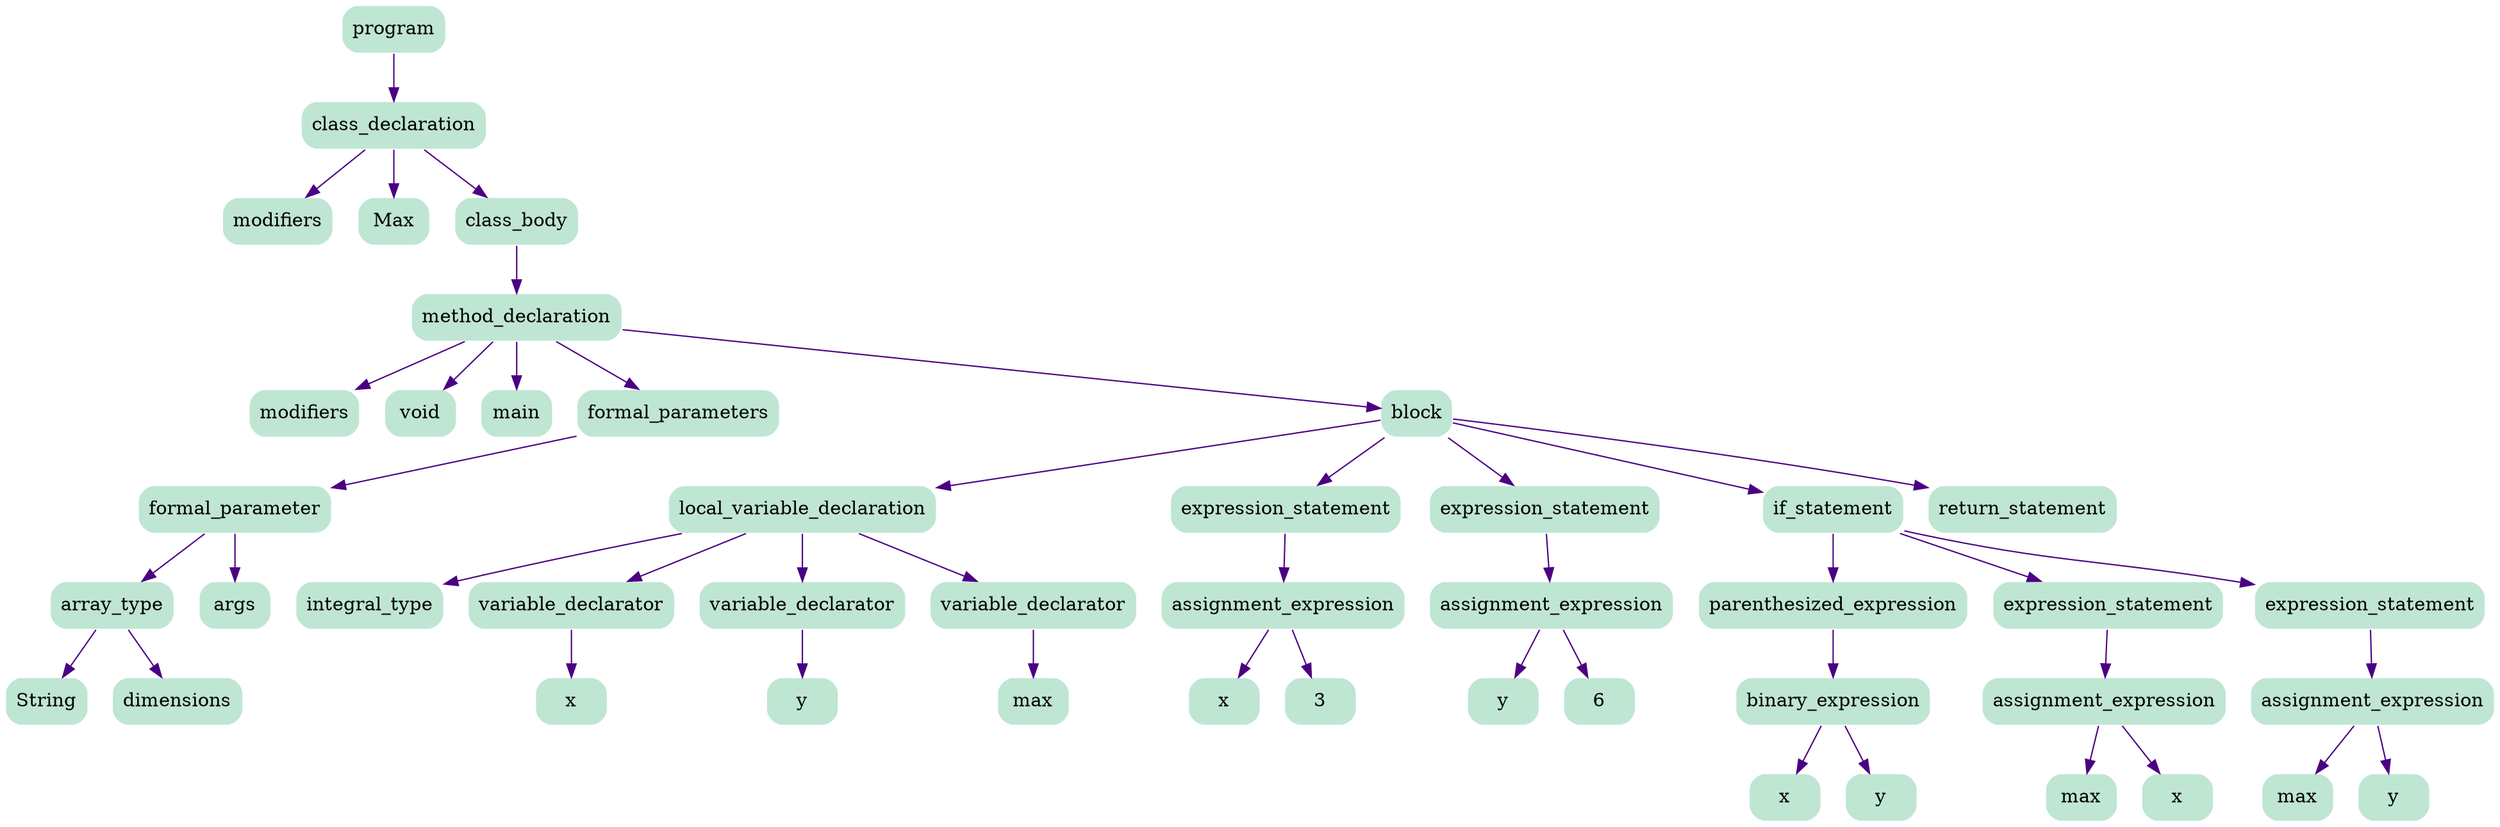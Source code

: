 digraph  {
5 [color=white, fillcolor="#BFE6D3", label=program, node_type=program, shape=box, style="rounded, filled"];
6 [color=white, fillcolor="#BFE6D3", label=class_declaration, node_type=class_declaration, shape=box, style="rounded, filled"];
7 [color=white, fillcolor="#BFE6D3", label=modifiers, node_type=modifiers, shape=box, style="rounded, filled"];
8 [color=white, fillcolor="#BFE6D3", label=Max, node_type=identifier, shape=box, style="rounded, filled"];
9 [color=white, fillcolor="#BFE6D3", label=class_body, node_type=class_body, shape=box, style="rounded, filled"];
10 [color=white, fillcolor="#BFE6D3", label=method_declaration, node_type=method_declaration, shape=box, style="rounded, filled"];
11 [color=white, fillcolor="#BFE6D3", label=modifiers, node_type=modifiers, shape=box, style="rounded, filled"];
12 [color=white, fillcolor="#BFE6D3", label=void, node_type=void_type, shape=box, style="rounded, filled"];
13 [color=white, fillcolor="#BFE6D3", label=main, node_type=identifier, shape=box, style="rounded, filled"];
14 [color=white, fillcolor="#BFE6D3", label=formal_parameters, node_type=formal_parameters, shape=box, style="rounded, filled"];
15 [color=white, fillcolor="#BFE6D3", label=formal_parameter, node_type=formal_parameter, shape=box, style="rounded, filled"];
16 [color=white, fillcolor="#BFE6D3", label=array_type, node_type=array_type, shape=box, style="rounded, filled"];
17 [color=white, fillcolor="#BFE6D3", label=String, node_type=type_identifier, shape=box, style="rounded, filled"];
18 [color=white, fillcolor="#BFE6D3", label=dimensions, node_type=dimensions, shape=box, style="rounded, filled"];
19 [color=white, fillcolor="#BFE6D3", label=args, node_type=identifier, shape=box, style="rounded, filled"];
20 [color=white, fillcolor="#BFE6D3", label=block, node_type=block, shape=box, style="rounded, filled"];
21 [color=white, fillcolor="#BFE6D3", label=local_variable_declaration, node_type=local_variable_declaration, shape=box, style="rounded, filled"];
22 [color=white, fillcolor="#BFE6D3", label=integral_type, node_type=integral_type, shape=box, style="rounded, filled"];
23 [color=white, fillcolor="#BFE6D3", label=variable_declarator, node_type=variable_declarator, shape=box, style="rounded, filled"];
24 [color=white, fillcolor="#BFE6D3", label=x, node_type=identifier, shape=box, style="rounded, filled"];
25 [color=white, fillcolor="#BFE6D3", label=variable_declarator, node_type=variable_declarator, shape=box, style="rounded, filled"];
26 [color=white, fillcolor="#BFE6D3", label=y, node_type=identifier, shape=box, style="rounded, filled"];
27 [color=white, fillcolor="#BFE6D3", label=variable_declarator, node_type=variable_declarator, shape=box, style="rounded, filled"];
28 [color=white, fillcolor="#BFE6D3", label=max, node_type=identifier, shape=box, style="rounded, filled"];
29 [color=white, fillcolor="#BFE6D3", label=expression_statement, node_type=expression_statement, shape=box, style="rounded, filled"];
30 [color=white, fillcolor="#BFE6D3", label=assignment_expression, node_type=assignment_expression, shape=box, style="rounded, filled"];
31 [color=white, fillcolor="#BFE6D3", label=x, node_type=identifier, shape=box, style="rounded, filled"];
32 [color=white, fillcolor="#BFE6D3", label=3, node_type=decimal_integer_literal, shape=box, style="rounded, filled"];
33 [color=white, fillcolor="#BFE6D3", label=expression_statement, node_type=expression_statement, shape=box, style="rounded, filled"];
34 [color=white, fillcolor="#BFE6D3", label=assignment_expression, node_type=assignment_expression, shape=box, style="rounded, filled"];
35 [color=white, fillcolor="#BFE6D3", label=y, node_type=identifier, shape=box, style="rounded, filled"];
36 [color=white, fillcolor="#BFE6D3", label=6, node_type=decimal_integer_literal, shape=box, style="rounded, filled"];
37 [color=white, fillcolor="#BFE6D3", label=if_statement, node_type=if_statement, shape=box, style="rounded, filled"];
38 [color=white, fillcolor="#BFE6D3", label=parenthesized_expression, node_type=parenthesized_expression, shape=box, style="rounded, filled"];
39 [color=white, fillcolor="#BFE6D3", label=binary_expression, node_type=binary_expression, shape=box, style="rounded, filled"];
40 [color=white, fillcolor="#BFE6D3", label=x, node_type=identifier, shape=box, style="rounded, filled"];
41 [color=white, fillcolor="#BFE6D3", label=y, node_type=identifier, shape=box, style="rounded, filled"];
42 [color=white, fillcolor="#BFE6D3", label=expression_statement, node_type=expression_statement, shape=box, style="rounded, filled"];
43 [color=white, fillcolor="#BFE6D3", label=assignment_expression, node_type=assignment_expression, shape=box, style="rounded, filled"];
44 [color=white, fillcolor="#BFE6D3", label=max, node_type=identifier, shape=box, style="rounded, filled"];
45 [color=white, fillcolor="#BFE6D3", label=x, node_type=identifier, shape=box, style="rounded, filled"];
46 [color=white, fillcolor="#BFE6D3", label=expression_statement, node_type=expression_statement, shape=box, style="rounded, filled"];
47 [color=white, fillcolor="#BFE6D3", label=assignment_expression, node_type=assignment_expression, shape=box, style="rounded, filled"];
48 [color=white, fillcolor="#BFE6D3", label=max, node_type=identifier, shape=box, style="rounded, filled"];
49 [color=white, fillcolor="#BFE6D3", label=y, node_type=identifier, shape=box, style="rounded, filled"];
50 [color=white, fillcolor="#BFE6D3", label=return_statement, node_type=return_statement, shape=box, style="rounded, filled"];
5 -> 6  [color=indigo, edge_type=AST_edge, key=0, shape=vee];
6 -> 7  [color=indigo, edge_type=AST_edge, key=0, shape=vee];
6 -> 8  [color=indigo, edge_type=AST_edge, key=0, shape=vee];
6 -> 9  [color=indigo, edge_type=AST_edge, key=0, shape=vee];
9 -> 10  [color=indigo, edge_type=AST_edge, key=0, shape=vee];
10 -> 11  [color=indigo, edge_type=AST_edge, key=0, shape=vee];
10 -> 12  [color=indigo, edge_type=AST_edge, key=0, shape=vee];
10 -> 13  [color=indigo, edge_type=AST_edge, key=0, shape=vee];
10 -> 14  [color=indigo, edge_type=AST_edge, key=0, shape=vee];
10 -> 20  [color=indigo, edge_type=AST_edge, key=0, shape=vee];
14 -> 15  [color=indigo, edge_type=AST_edge, key=0, shape=vee];
15 -> 16  [color=indigo, edge_type=AST_edge, key=0, shape=vee];
15 -> 19  [color=indigo, edge_type=AST_edge, key=0, shape=vee];
16 -> 17  [color=indigo, edge_type=AST_edge, key=0, shape=vee];
16 -> 18  [color=indigo, edge_type=AST_edge, key=0, shape=vee];
20 -> 21  [color=indigo, edge_type=AST_edge, key=0, shape=vee];
20 -> 29  [color=indigo, edge_type=AST_edge, key=0, shape=vee];
20 -> 33  [color=indigo, edge_type=AST_edge, key=0, shape=vee];
20 -> 37  [color=indigo, edge_type=AST_edge, key=0, shape=vee];
20 -> 50  [color=indigo, edge_type=AST_edge, key=0, shape=vee];
21 -> 22  [color=indigo, edge_type=AST_edge, key=0, shape=vee];
21 -> 23  [color=indigo, edge_type=AST_edge, key=0, shape=vee];
21 -> 25  [color=indigo, edge_type=AST_edge, key=0, shape=vee];
21 -> 27  [color=indigo, edge_type=AST_edge, key=0, shape=vee];
23 -> 24  [color=indigo, edge_type=AST_edge, key=0, shape=vee];
25 -> 26  [color=indigo, edge_type=AST_edge, key=0, shape=vee];
27 -> 28  [color=indigo, edge_type=AST_edge, key=0, shape=vee];
29 -> 30  [color=indigo, edge_type=AST_edge, key=0, shape=vee];
30 -> 31  [color=indigo, edge_type=AST_edge, key=0, shape=vee];
30 -> 32  [color=indigo, edge_type=AST_edge, key=0, shape=vee];
33 -> 34  [color=indigo, edge_type=AST_edge, key=0, shape=vee];
34 -> 35  [color=indigo, edge_type=AST_edge, key=0, shape=vee];
34 -> 36  [color=indigo, edge_type=AST_edge, key=0, shape=vee];
37 -> 38  [color=indigo, edge_type=AST_edge, key=0, shape=vee];
37 -> 42  [color=indigo, edge_type=AST_edge, key=0, shape=vee];
37 -> 46  [color=indigo, edge_type=AST_edge, key=0, shape=vee];
38 -> 39  [color=indigo, edge_type=AST_edge, key=0, shape=vee];
39 -> 40  [color=indigo, edge_type=AST_edge, key=0, shape=vee];
39 -> 41  [color=indigo, edge_type=AST_edge, key=0, shape=vee];
42 -> 43  [color=indigo, edge_type=AST_edge, key=0, shape=vee];
43 -> 44  [color=indigo, edge_type=AST_edge, key=0, shape=vee];
43 -> 45  [color=indigo, edge_type=AST_edge, key=0, shape=vee];
46 -> 47  [color=indigo, edge_type=AST_edge, key=0, shape=vee];
47 -> 48  [color=indigo, edge_type=AST_edge, key=0, shape=vee];
47 -> 49  [color=indigo, edge_type=AST_edge, key=0, shape=vee];
}
